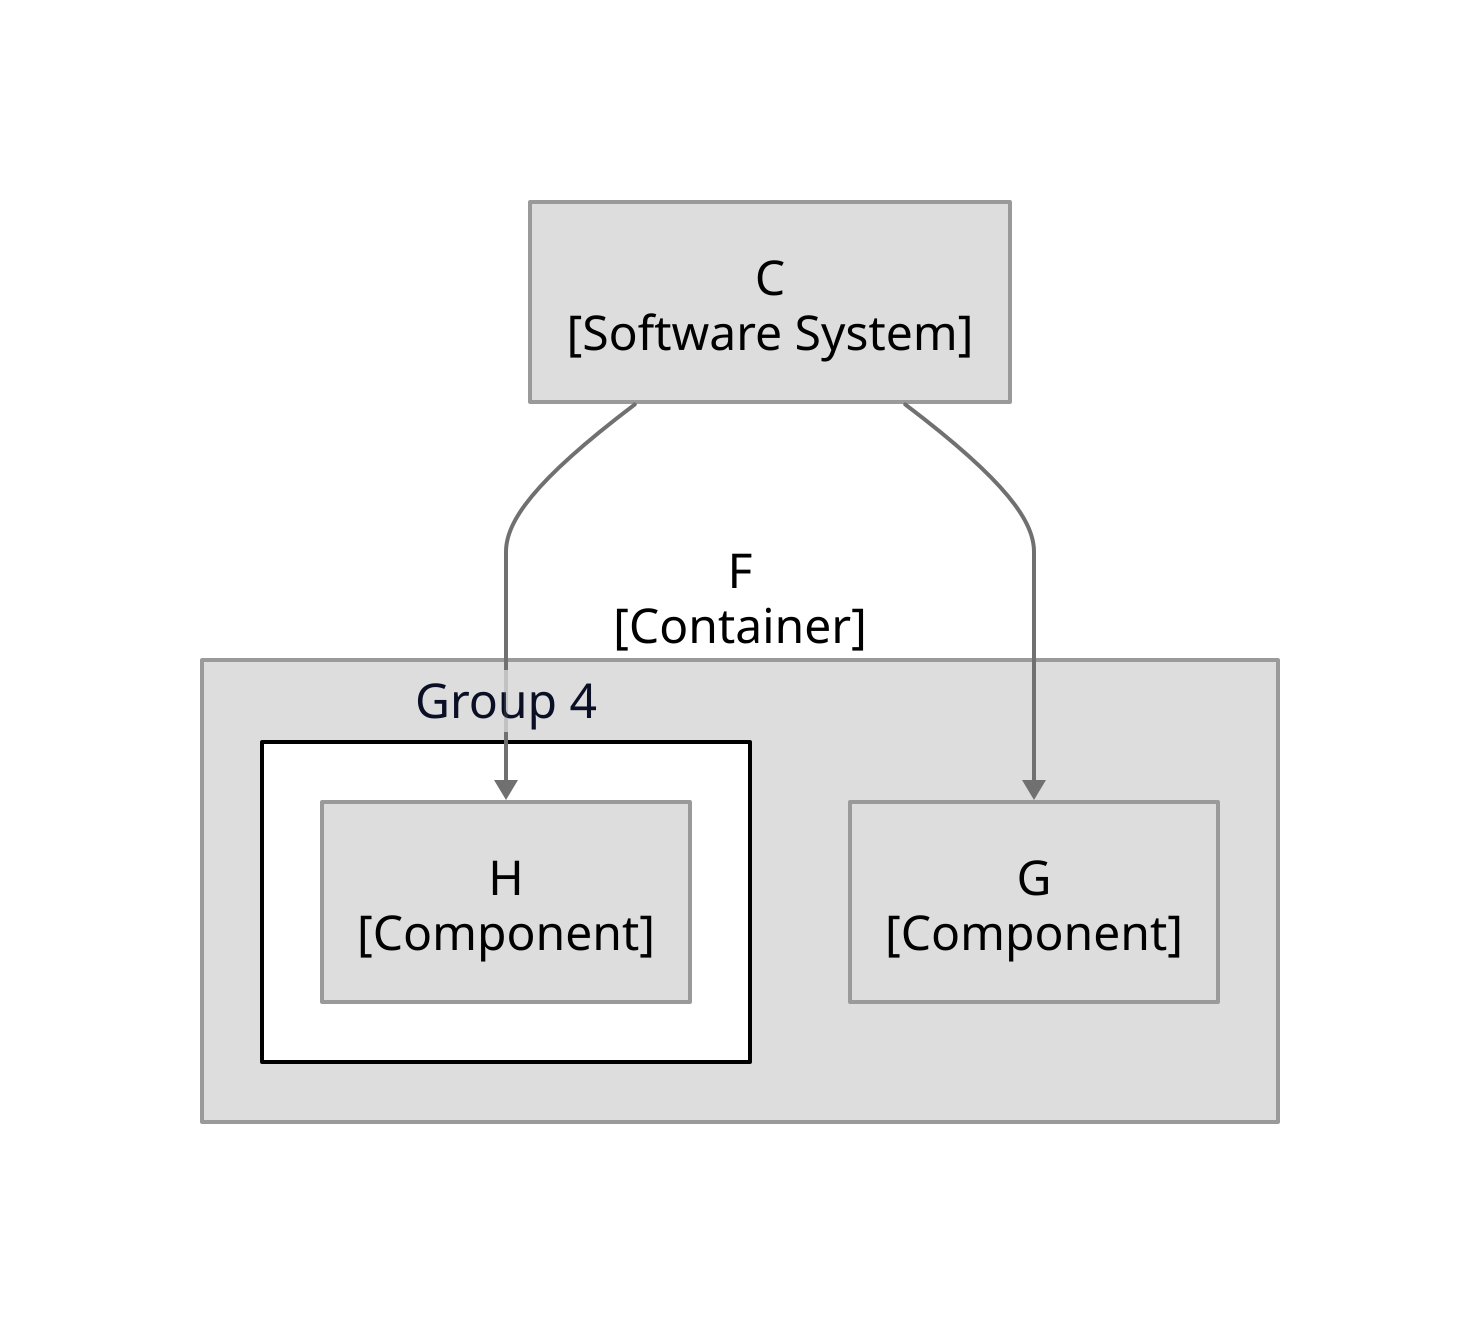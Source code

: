 direction: down
container_3: {
  label: "C\n[Software System]"
  shape: rectangle
  style: {
    fill: "#dddddd"
    font-color: "#000000"
    font-size: 24
    multiple: false
    opacity: 1.0
    stroke: "#9a9a9a"
  }
}

container_6: {
  label: "F\n[Container]"
  shape: rectangle
  style: {
    fill: "#dddddd"
    font-color: "#000000"
    font-size: 24
    multiple: false
    opacity: 1.0
    stroke: "#9a9a9a"
  }
  "group_Group 4": {
    label: "Group 4"
    style: {
      fill: "white"
      stroke: "black"
    }
    container_8: {
      label: "H\n[Component]"
      shape: rectangle
      style: {
        fill: "#dddddd"
        font-color: "#000000"
        font-size: 24
        multiple: false
        opacity: 1.0
        stroke: "#9a9a9a"
      }
    }
  }
  container_7: {
    label: "G\n[Component]"
    shape: rectangle
    style: {
      fill: "#dddddd"
      font-color: "#000000"
      font-size: 24
      multiple: false
      opacity: 1.0
      stroke: "#9a9a9a"
    }
  }
}
container_3 -> container_6.container_7: {
  label: ""
  style: {
    opacity: 1.0
    stroke: "#707070"
    stroke-width: 2
  }
}
container_3 -> container_6."group_Group 4".container_8: {
  label: ""
  style: {
    opacity: 1.0
    stroke: "#707070"
    stroke-width: 2
  }
}
